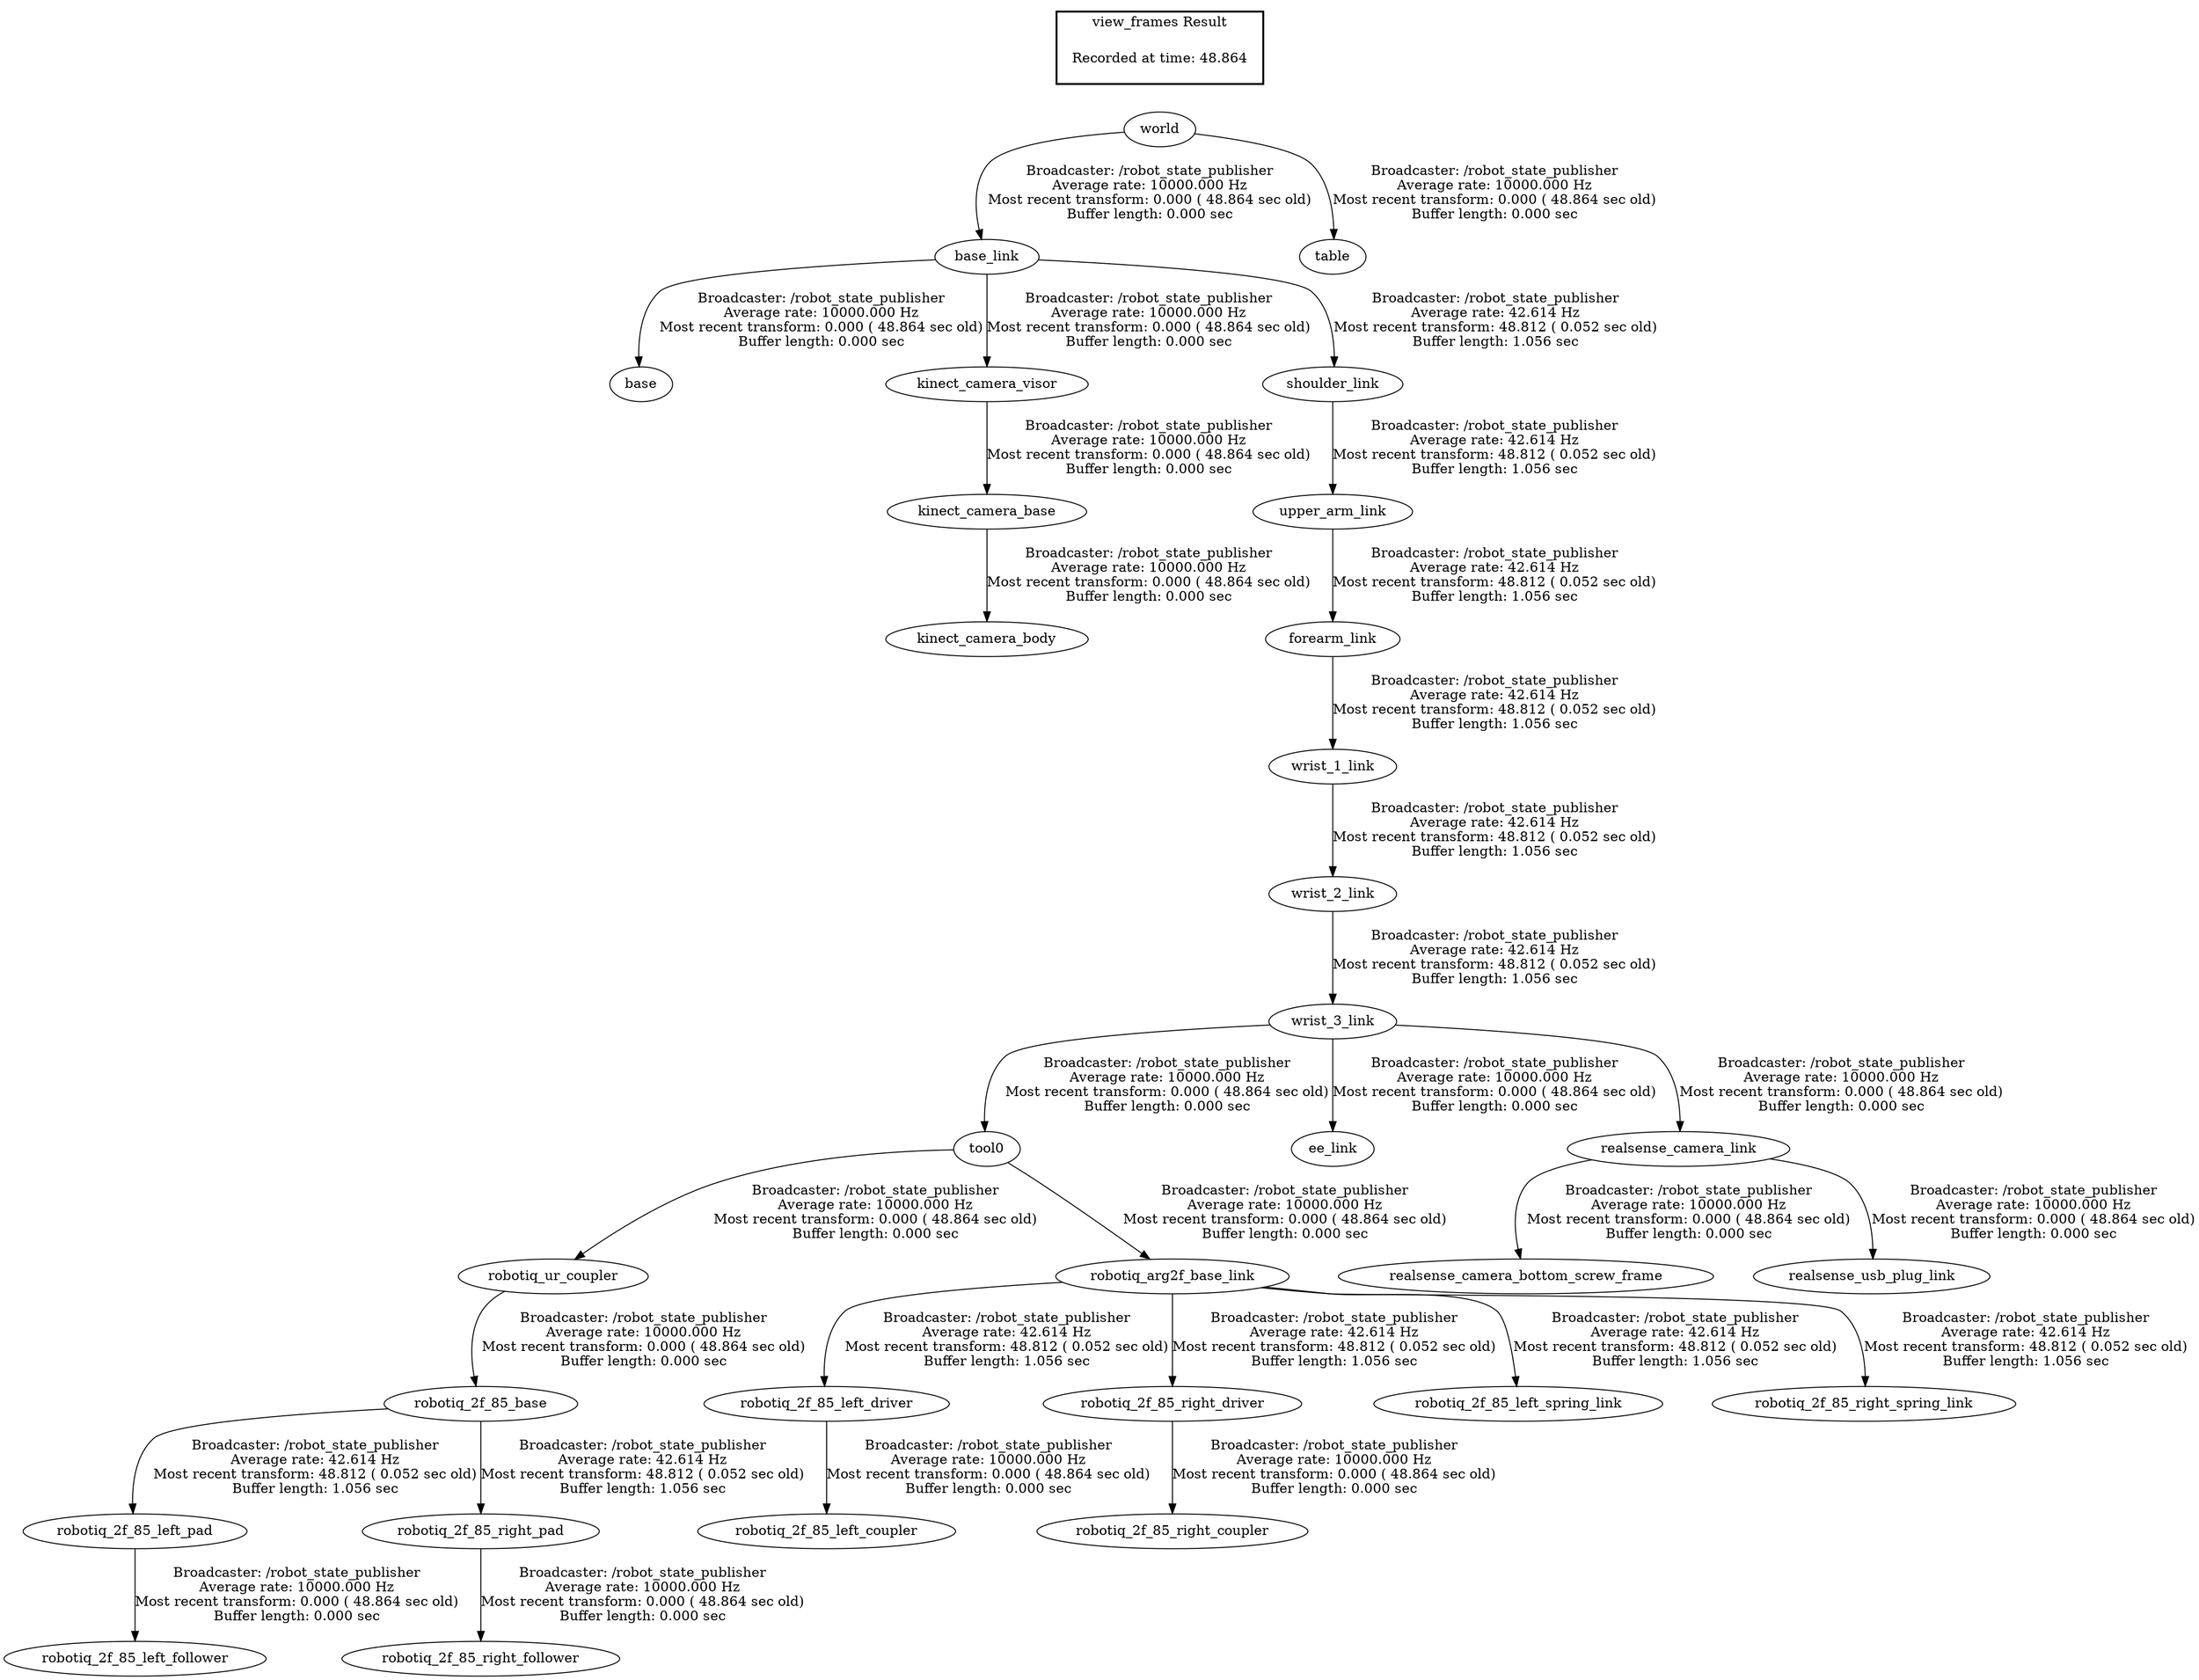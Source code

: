 digraph G {
"base_link" -> "base"[label="Broadcaster: /robot_state_publisher\nAverage rate: 10000.000 Hz\nMost recent transform: 0.000 ( 48.864 sec old)\nBuffer length: 0.000 sec\n"];
"world" -> "base_link"[label="Broadcaster: /robot_state_publisher\nAverage rate: 10000.000 Hz\nMost recent transform: 0.000 ( 48.864 sec old)\nBuffer length: 0.000 sec\n"];
"tool0" -> "robotiq_ur_coupler"[label="Broadcaster: /robot_state_publisher\nAverage rate: 10000.000 Hz\nMost recent transform: 0.000 ( 48.864 sec old)\nBuffer length: 0.000 sec\n"];
"wrist_3_link" -> "tool0"[label="Broadcaster: /robot_state_publisher\nAverage rate: 10000.000 Hz\nMost recent transform: 0.000 ( 48.864 sec old)\nBuffer length: 0.000 sec\n"];
"wrist_3_link" -> "ee_link"[label="Broadcaster: /robot_state_publisher\nAverage rate: 10000.000 Hz\nMost recent transform: 0.000 ( 48.864 sec old)\nBuffer length: 0.000 sec\n"];
"wrist_2_link" -> "wrist_3_link"[label="Broadcaster: /robot_state_publisher\nAverage rate: 42.614 Hz\nMost recent transform: 48.812 ( 0.052 sec old)\nBuffer length: 1.056 sec\n"];
"kinect_camera_base" -> "kinect_camera_body"[label="Broadcaster: /robot_state_publisher\nAverage rate: 10000.000 Hz\nMost recent transform: 0.000 ( 48.864 sec old)\nBuffer length: 0.000 sec\n"];
"kinect_camera_visor" -> "kinect_camera_base"[label="Broadcaster: /robot_state_publisher\nAverage rate: 10000.000 Hz\nMost recent transform: 0.000 ( 48.864 sec old)\nBuffer length: 0.000 sec\n"];
"base_link" -> "kinect_camera_visor"[label="Broadcaster: /robot_state_publisher\nAverage rate: 10000.000 Hz\nMost recent transform: 0.000 ( 48.864 sec old)\nBuffer length: 0.000 sec\n"];
"wrist_3_link" -> "realsense_camera_link"[label="Broadcaster: /robot_state_publisher\nAverage rate: 10000.000 Hz\nMost recent transform: 0.000 ( 48.864 sec old)\nBuffer length: 0.000 sec\n"];
"realsense_camera_link" -> "realsense_camera_bottom_screw_frame"[label="Broadcaster: /robot_state_publisher\nAverage rate: 10000.000 Hz\nMost recent transform: 0.000 ( 48.864 sec old)\nBuffer length: 0.000 sec\n"];
"realsense_camera_link" -> "realsense_usb_plug_link"[label="Broadcaster: /robot_state_publisher\nAverage rate: 10000.000 Hz\nMost recent transform: 0.000 ( 48.864 sec old)\nBuffer length: 0.000 sec\n"];
"robotiq_2f_85_left_driver" -> "robotiq_2f_85_left_coupler"[label="Broadcaster: /robot_state_publisher\nAverage rate: 10000.000 Hz\nMost recent transform: 0.000 ( 48.864 sec old)\nBuffer length: 0.000 sec\n"];
"robotiq_arg2f_base_link" -> "robotiq_2f_85_left_driver"[label="Broadcaster: /robot_state_publisher\nAverage rate: 42.614 Hz\nMost recent transform: 48.812 ( 0.052 sec old)\nBuffer length: 1.056 sec\n"];
"robotiq_2f_85_left_pad" -> "robotiq_2f_85_left_follower"[label="Broadcaster: /robot_state_publisher\nAverage rate: 10000.000 Hz\nMost recent transform: 0.000 ( 48.864 sec old)\nBuffer length: 0.000 sec\n"];
"robotiq_2f_85_base" -> "robotiq_2f_85_left_pad"[label="Broadcaster: /robot_state_publisher\nAverage rate: 42.614 Hz\nMost recent transform: 48.812 ( 0.052 sec old)\nBuffer length: 1.056 sec\n"];
"robotiq_2f_85_right_driver" -> "robotiq_2f_85_right_coupler"[label="Broadcaster: /robot_state_publisher\nAverage rate: 10000.000 Hz\nMost recent transform: 0.000 ( 48.864 sec old)\nBuffer length: 0.000 sec\n"];
"robotiq_arg2f_base_link" -> "robotiq_2f_85_right_driver"[label="Broadcaster: /robot_state_publisher\nAverage rate: 42.614 Hz\nMost recent transform: 48.812 ( 0.052 sec old)\nBuffer length: 1.056 sec\n"];
"robotiq_2f_85_right_pad" -> "robotiq_2f_85_right_follower"[label="Broadcaster: /robot_state_publisher\nAverage rate: 10000.000 Hz\nMost recent transform: 0.000 ( 48.864 sec old)\nBuffer length: 0.000 sec\n"];
"robotiq_2f_85_base" -> "robotiq_2f_85_right_pad"[label="Broadcaster: /robot_state_publisher\nAverage rate: 42.614 Hz\nMost recent transform: 48.812 ( 0.052 sec old)\nBuffer length: 1.056 sec\n"];
"robotiq_ur_coupler" -> "robotiq_2f_85_base"[label="Broadcaster: /robot_state_publisher\nAverage rate: 10000.000 Hz\nMost recent transform: 0.000 ( 48.864 sec old)\nBuffer length: 0.000 sec\n"];
"world" -> "table"[label="Broadcaster: /robot_state_publisher\nAverage rate: 10000.000 Hz\nMost recent transform: 0.000 ( 48.864 sec old)\nBuffer length: 0.000 sec\n"];
"tool0" -> "robotiq_arg2f_base_link"[label="Broadcaster: /robot_state_publisher\nAverage rate: 10000.000 Hz\nMost recent transform: 0.000 ( 48.864 sec old)\nBuffer length: 0.000 sec\n"];
"upper_arm_link" -> "forearm_link"[label="Broadcaster: /robot_state_publisher\nAverage rate: 42.614 Hz\nMost recent transform: 48.812 ( 0.052 sec old)\nBuffer length: 1.056 sec\n"];
"shoulder_link" -> "upper_arm_link"[label="Broadcaster: /robot_state_publisher\nAverage rate: 42.614 Hz\nMost recent transform: 48.812 ( 0.052 sec old)\nBuffer length: 1.056 sec\n"];
"robotiq_arg2f_base_link" -> "robotiq_2f_85_left_spring_link"[label="Broadcaster: /robot_state_publisher\nAverage rate: 42.614 Hz\nMost recent transform: 48.812 ( 0.052 sec old)\nBuffer length: 1.056 sec\n"];
"robotiq_arg2f_base_link" -> "robotiq_2f_85_right_spring_link"[label="Broadcaster: /robot_state_publisher\nAverage rate: 42.614 Hz\nMost recent transform: 48.812 ( 0.052 sec old)\nBuffer length: 1.056 sec\n"];
"base_link" -> "shoulder_link"[label="Broadcaster: /robot_state_publisher\nAverage rate: 42.614 Hz\nMost recent transform: 48.812 ( 0.052 sec old)\nBuffer length: 1.056 sec\n"];
"forearm_link" -> "wrist_1_link"[label="Broadcaster: /robot_state_publisher\nAverage rate: 42.614 Hz\nMost recent transform: 48.812 ( 0.052 sec old)\nBuffer length: 1.056 sec\n"];
"wrist_1_link" -> "wrist_2_link"[label="Broadcaster: /robot_state_publisher\nAverage rate: 42.614 Hz\nMost recent transform: 48.812 ( 0.052 sec old)\nBuffer length: 1.056 sec\n"];
edge [style=invis];
 subgraph cluster_legend { style=bold; color=black; label ="view_frames Result";
"Recorded at time: 48.864"[ shape=plaintext ] ;
 }->"world";
}